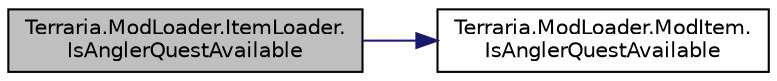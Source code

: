 digraph "Terraria.ModLoader.ItemLoader.IsAnglerQuestAvailable"
{
  edge [fontname="Helvetica",fontsize="10",labelfontname="Helvetica",labelfontsize="10"];
  node [fontname="Helvetica",fontsize="10",shape=record];
  rankdir="LR";
  Node196 [label="Terraria.ModLoader.ItemLoader.\lIsAnglerQuestAvailable",height=0.2,width=0.4,color="black", fillcolor="grey75", style="filled", fontcolor="black"];
  Node196 -> Node197 [color="midnightblue",fontsize="10",style="solid",fontname="Helvetica"];
  Node197 [label="Terraria.ModLoader.ModItem.\lIsAnglerQuestAvailable",height=0.2,width=0.4,color="black", fillcolor="white", style="filled",URL="$class_terraria_1_1_mod_loader_1_1_mod_item.html#a96dd26858841172db14aa3798635c2ba",tooltip="Whether or not specific conditions have been satisfied for the Angler to be able to request this item..."];
}
